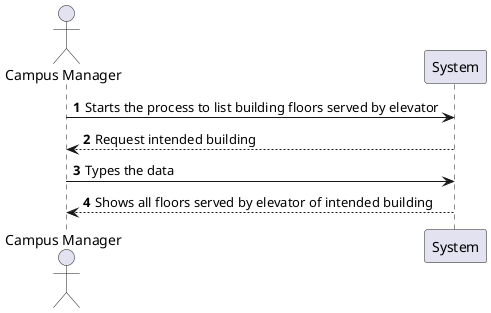 @startuml

autonumber
actor "Campus Manager" as CM

CM -> System: Starts the process to list building floors served by elevator
System --> CM: Request intended building
CM -> System: Types the data
CM <-- System: Shows all floors served by elevator of intended building


@enduml

